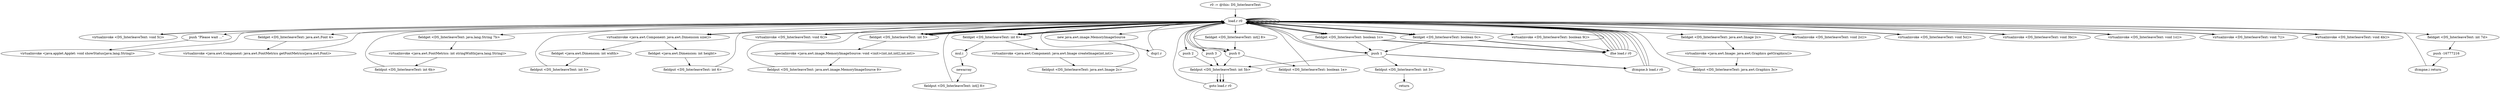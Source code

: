 digraph "" {
    "r0 := @this: DS_InterleaveText"
    "load.r r0"
    "r0 := @this: DS_InterleaveText"->"load.r r0";
    "virtualinvoke <DS_InterleaveText: void 5()>"
    "load.r r0"->"virtualinvoke <DS_InterleaveText: void 5()>";
    "virtualinvoke <DS_InterleaveText: void 5()>"->"load.r r0";
    "push \"Please wait ...\""
    "load.r r0"->"push \"Please wait ...\"";
    "virtualinvoke <java.applet.Applet: void showStatus(java.lang.String)>"
    "push \"Please wait ...\""->"virtualinvoke <java.applet.Applet: void showStatus(java.lang.String)>";
    "virtualinvoke <java.applet.Applet: void showStatus(java.lang.String)>"->"load.r r0";
    "load.r r0"->"load.r r0";
    "load.r r0"->"load.r r0";
    "fieldget <DS_InterleaveText: java.awt.Font 4>"
    "load.r r0"->"fieldget <DS_InterleaveText: java.awt.Font 4>";
    "virtualinvoke <java.awt.Component: java.awt.FontMetrics getFontMetrics(java.awt.Font)>"
    "fieldget <DS_InterleaveText: java.awt.Font 4>"->"virtualinvoke <java.awt.Component: java.awt.FontMetrics getFontMetrics(java.awt.Font)>";
    "virtualinvoke <java.awt.Component: java.awt.FontMetrics getFontMetrics(java.awt.Font)>"->"load.r r0";
    "fieldget <DS_InterleaveText: java.lang.String 7b>"
    "load.r r0"->"fieldget <DS_InterleaveText: java.lang.String 7b>";
    "virtualinvoke <java.awt.FontMetrics: int stringWidth(java.lang.String)>"
    "fieldget <DS_InterleaveText: java.lang.String 7b>"->"virtualinvoke <java.awt.FontMetrics: int stringWidth(java.lang.String)>";
    "fieldput <DS_InterleaveText: int 6b>"
    "virtualinvoke <java.awt.FontMetrics: int stringWidth(java.lang.String)>"->"fieldput <DS_InterleaveText: int 6b>";
    "fieldput <DS_InterleaveText: int 6b>"->"load.r r0";
    "load.r r0"->"load.r r0";
    "virtualinvoke <java.awt.Component: java.awt.Dimension size()>"
    "load.r r0"->"virtualinvoke <java.awt.Component: java.awt.Dimension size()>";
    "fieldget <java.awt.Dimension: int width>"
    "virtualinvoke <java.awt.Component: java.awt.Dimension size()>"->"fieldget <java.awt.Dimension: int width>";
    "fieldput <DS_InterleaveText: int 5>"
    "fieldget <java.awt.Dimension: int width>"->"fieldput <DS_InterleaveText: int 5>";
    "fieldput <DS_InterleaveText: int 5>"->"load.r r0";
    "load.r r0"->"load.r r0";
    "load.r r0"->"virtualinvoke <java.awt.Component: java.awt.Dimension size()>";
    "fieldget <java.awt.Dimension: int height>"
    "virtualinvoke <java.awt.Component: java.awt.Dimension size()>"->"fieldget <java.awt.Dimension: int height>";
    "fieldput <DS_InterleaveText: int 6>"
    "fieldget <java.awt.Dimension: int height>"->"fieldput <DS_InterleaveText: int 6>";
    "fieldput <DS_InterleaveText: int 6>"->"load.r r0";
    "virtualinvoke <DS_InterleaveText: void 6()>"
    "load.r r0"->"virtualinvoke <DS_InterleaveText: void 6()>";
    "virtualinvoke <DS_InterleaveText: void 6()>"->"load.r r0";
    "load.r r0"->"load.r r0";
    "fieldget <DS_InterleaveText: int 5>"
    "load.r r0"->"fieldget <DS_InterleaveText: int 5>";
    "fieldget <DS_InterleaveText: int 5>"->"load.r r0";
    "fieldget <DS_InterleaveText: int 6>"
    "load.r r0"->"fieldget <DS_InterleaveText: int 6>";
    "mul.i"
    "fieldget <DS_InterleaveText: int 6>"->"mul.i";
    "newarray"
    "mul.i"->"newarray";
    "fieldput <DS_InterleaveText: int[] 8>"
    "newarray"->"fieldput <DS_InterleaveText: int[] 8>";
    "fieldput <DS_InterleaveText: int[] 8>"->"load.r r0";
    "new java.awt.image.MemoryImageSource"
    "load.r r0"->"new java.awt.image.MemoryImageSource";
    "dup1.r"
    "new java.awt.image.MemoryImageSource"->"dup1.r";
    "dup1.r"->"load.r r0";
    "load.r r0"->"fieldget <DS_InterleaveText: int 5>";
    "fieldget <DS_InterleaveText: int 5>"->"load.r r0";
    "load.r r0"->"fieldget <DS_InterleaveText: int 6>";
    "fieldget <DS_InterleaveText: int 6>"->"load.r r0";
    "fieldget <DS_InterleaveText: int[] 8>"
    "load.r r0"->"fieldget <DS_InterleaveText: int[] 8>";
    "push 0"
    "fieldget <DS_InterleaveText: int[] 8>"->"push 0";
    "push 0"->"load.r r0";
    "load.r r0"->"fieldget <DS_InterleaveText: int 5>";
    "specialinvoke <java.awt.image.MemoryImageSource: void <init>(int,int,int[],int,int)>"
    "fieldget <DS_InterleaveText: int 5>"->"specialinvoke <java.awt.image.MemoryImageSource: void <init>(int,int,int[],int,int)>";
    "fieldput <DS_InterleaveText: java.awt.image.MemoryImageSource 9>"
    "specialinvoke <java.awt.image.MemoryImageSource: void <init>(int,int,int[],int,int)>"->"fieldput <DS_InterleaveText: java.awt.image.MemoryImageSource 9>";
    "fieldput <DS_InterleaveText: java.awt.image.MemoryImageSource 9>"->"load.r r0";
    "load.r r0"->"load.r r0";
    "load.r r0"->"load.r r0";
    "load.r r0"->"fieldget <DS_InterleaveText: int 5>";
    "fieldget <DS_InterleaveText: int 5>"->"load.r r0";
    "load.r r0"->"fieldget <DS_InterleaveText: int 6>";
    "virtualinvoke <java.awt.Component: java.awt.Image createImage(int,int)>"
    "fieldget <DS_InterleaveText: int 6>"->"virtualinvoke <java.awt.Component: java.awt.Image createImage(int,int)>";
    "fieldput <DS_InterleaveText: java.awt.Image 2c>"
    "virtualinvoke <java.awt.Component: java.awt.Image createImage(int,int)>"->"fieldput <DS_InterleaveText: java.awt.Image 2c>";
    "fieldput <DS_InterleaveText: java.awt.Image 2c>"->"load.r r0";
    "load.r r0"->"load.r r0";
    "fieldget <DS_InterleaveText: java.awt.Image 2c>"
    "load.r r0"->"fieldget <DS_InterleaveText: java.awt.Image 2c>";
    "virtualinvoke <java.awt.Image: java.awt.Graphics getGraphics()>"
    "fieldget <DS_InterleaveText: java.awt.Image 2c>"->"virtualinvoke <java.awt.Image: java.awt.Graphics getGraphics()>";
    "fieldput <DS_InterleaveText: java.awt.Graphics 3c>"
    "virtualinvoke <java.awt.Image: java.awt.Graphics getGraphics()>"->"fieldput <DS_InterleaveText: java.awt.Graphics 3c>";
    "fieldput <DS_InterleaveText: java.awt.Graphics 3c>"->"load.r r0";
    "virtualinvoke <DS_InterleaveText: void 2c()>"
    "load.r r0"->"virtualinvoke <DS_InterleaveText: void 2c()>";
    "virtualinvoke <DS_InterleaveText: void 2c()>"->"load.r r0";
    "virtualinvoke <DS_InterleaveText: void 5c()>"
    "load.r r0"->"virtualinvoke <DS_InterleaveText: void 5c()>";
    "virtualinvoke <DS_InterleaveText: void 5c()>"->"load.r r0";
    "fieldget <DS_InterleaveText: boolean 0c>"
    "load.r r0"->"fieldget <DS_InterleaveText: boolean 0c>";
    "ifne load.r r0"
    "fieldget <DS_InterleaveText: boolean 0c>"->"ifne load.r r0";
    "ifne load.r r0"->"load.r r0";
    "fieldget <DS_InterleaveText: boolean 1c>"
    "load.r r0"->"fieldget <DS_InterleaveText: boolean 1c>";
    "fieldget <DS_InterleaveText: boolean 1c>"->"ifne load.r r0";
    "ifne load.r r0"->"load.r r0";
    "load.r r0"->"push 0";
    "fieldput <DS_InterleaveText: int 5b>"
    "push 0"->"fieldput <DS_InterleaveText: int 5b>";
    "goto load.r r0"
    "fieldput <DS_InterleaveText: int 5b>"->"goto load.r r0";
    "goto load.r r0"->"load.r r0";
    "virtualinvoke <DS_InterleaveText: void 3b()>"
    "load.r r0"->"virtualinvoke <DS_InterleaveText: void 3b()>";
    "virtualinvoke <DS_InterleaveText: void 3b()>"->"load.r r0";
    "virtualinvoke <DS_InterleaveText: void 1c()>"
    "load.r r0"->"virtualinvoke <DS_InterleaveText: void 1c()>";
    "virtualinvoke <DS_InterleaveText: void 1c()>"->"load.r r0";
    "virtualinvoke <DS_InterleaveText: boolean 9()>"
    "load.r r0"->"virtualinvoke <DS_InterleaveText: boolean 9()>";
    "virtualinvoke <DS_InterleaveText: boolean 9()>"->"ifne load.r r0";
    "ifne load.r r0"->"load.r r0";
    "load.r r0"->"push 0";
    "fieldput <DS_InterleaveText: boolean 1e>"
    "push 0"->"fieldput <DS_InterleaveText: boolean 1e>";
    "fieldput <DS_InterleaveText: boolean 1e>"->"load.r r0";
    "virtualinvoke <DS_InterleaveText: void 7()>"
    "load.r r0"->"virtualinvoke <DS_InterleaveText: void 7()>";
    "virtualinvoke <DS_InterleaveText: void 7()>"->"load.r r0";
    "virtualinvoke <DS_InterleaveText: void 4b()>"
    "load.r r0"->"virtualinvoke <DS_InterleaveText: void 4b()>";
    "virtualinvoke <DS_InterleaveText: void 4b()>"->"load.r r0";
    "fieldget <DS_InterleaveText: int 7d>"
    "load.r r0"->"fieldget <DS_InterleaveText: int 7d>";
    "push -16777216"
    "fieldget <DS_InterleaveText: int 7d>"->"push -16777216";
    "ifcmpne.i return"
    "push -16777216"->"ifcmpne.i return";
    "ifcmpne.i return"->"load.r r0";
    "push 1"
    "load.r r0"->"push 1";
    "fieldput <DS_InterleaveText: int 3>"
    "push 1"->"fieldput <DS_InterleaveText: int 3>";
    "return"
    "fieldput <DS_InterleaveText: int 3>"->"return";
    "ifne load.r r0"->"load.r r0";
    "load.r r0"->"fieldget <DS_InterleaveText: boolean 0c>";
    "fieldget <DS_InterleaveText: boolean 0c>"->"push 1";
    "ifcmpne.b load.r r0"
    "push 1"->"ifcmpne.b load.r r0";
    "ifcmpne.b load.r r0"->"load.r r0";
    "load.r r0"->"fieldget <DS_InterleaveText: boolean 1c>";
    "fieldget <DS_InterleaveText: boolean 1c>"->"ifne load.r r0";
    "ifne load.r r0"->"load.r r0";
    "load.r r0"->"push 1";
    "push 1"->"fieldput <DS_InterleaveText: int 5b>";
    "fieldput <DS_InterleaveText: int 5b>"->"goto load.r r0";
    "ifne load.r r0"->"load.r r0";
    "load.r r0"->"fieldget <DS_InterleaveText: boolean 0c>";
    "fieldget <DS_InterleaveText: boolean 0c>"->"ifne load.r r0";
    "ifne load.r r0"->"load.r r0";
    "load.r r0"->"fieldget <DS_InterleaveText: boolean 1c>";
    "fieldget <DS_InterleaveText: boolean 1c>"->"push 1";
    "push 1"->"ifcmpne.b load.r r0";
    "ifcmpne.b load.r r0"->"load.r r0";
    "push 2"
    "load.r r0"->"push 2";
    "push 2"->"fieldput <DS_InterleaveText: int 5b>";
    "fieldput <DS_InterleaveText: int 5b>"->"goto load.r r0";
    "ifcmpne.b load.r r0"->"load.r r0";
    "push 3"
    "load.r r0"->"push 3";
    "push 3"->"fieldput <DS_InterleaveText: int 5b>";
}
